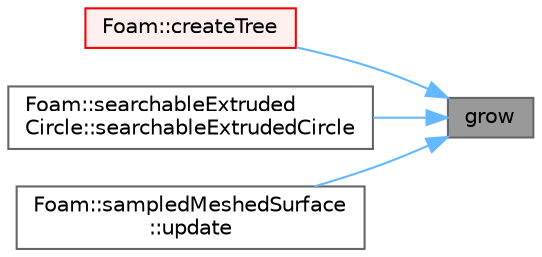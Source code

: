 digraph "grow"
{
 // LATEX_PDF_SIZE
  bgcolor="transparent";
  edge [fontname=Helvetica,fontsize=10,labelfontname=Helvetica,labelfontsize=10];
  node [fontname=Helvetica,fontsize=10,shape=box,height=0.2,width=0.4];
  rankdir="RL";
  Node1 [id="Node000001",label="grow",height=0.2,width=0.4,color="gray40", fillcolor="grey60", style="filled", fontcolor="black",tooltip=" "];
  Node1 -> Node2 [id="edge1_Node000001_Node000002",dir="back",color="steelblue1",style="solid",tooltip=" "];
  Node2 [id="Node000002",label="Foam::createTree",height=0.2,width=0.4,color="red", fillcolor="#FFF0F0", style="filled",URL="$namespaceFoam.html#a344f0faa09941eaac6e5013a7bfe7e20",tooltip=" "];
  Node1 -> Node7 [id="edge2_Node000001_Node000007",dir="back",color="steelblue1",style="solid",tooltip=" "];
  Node7 [id="Node000007",label="Foam::searchableExtruded\lCircle::searchableExtrudedCircle",height=0.2,width=0.4,color="grey40", fillcolor="white", style="filled",URL="$classFoam_1_1searchableExtrudedCircle.html#a92d73304322b4852a6e9dda4b825b43c",tooltip=" "];
  Node1 -> Node8 [id="edge3_Node000001_Node000008",dir="back",color="steelblue1",style="solid",tooltip=" "];
  Node8 [id="Node000008",label="Foam::sampledMeshedSurface\l::update",height=0.2,width=0.4,color="grey40", fillcolor="white", style="filled",URL="$classFoam_1_1sampledMeshedSurface.html#aa2aac016e2bf7b5bd2b271786c2791aa",tooltip=" "];
}

